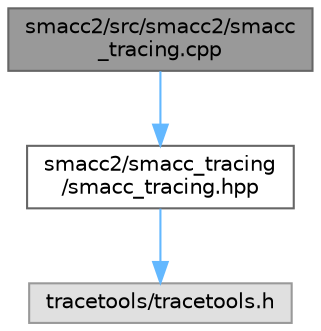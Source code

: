 digraph "smacc2/src/smacc2/smacc_tracing.cpp"
{
 // LATEX_PDF_SIZE
  bgcolor="transparent";
  edge [fontname=Helvetica,fontsize=10,labelfontname=Helvetica,labelfontsize=10];
  node [fontname=Helvetica,fontsize=10,shape=box,height=0.2,width=0.4];
  Node1 [label="smacc2/src/smacc2/smacc\l_tracing.cpp",height=0.2,width=0.4,color="gray40", fillcolor="grey60", style="filled", fontcolor="black",tooltip=" "];
  Node1 -> Node2 [color="steelblue1",style="solid"];
  Node2 [label="smacc2/smacc_tracing\l/smacc_tracing.hpp",height=0.2,width=0.4,color="grey40", fillcolor="white", style="filled",URL="$smacc__tracing_8hpp.html",tooltip=" "];
  Node2 -> Node3 [color="steelblue1",style="solid"];
  Node3 [label="tracetools/tracetools.h",height=0.2,width=0.4,color="grey60", fillcolor="#E0E0E0", style="filled",tooltip=" "];
}

